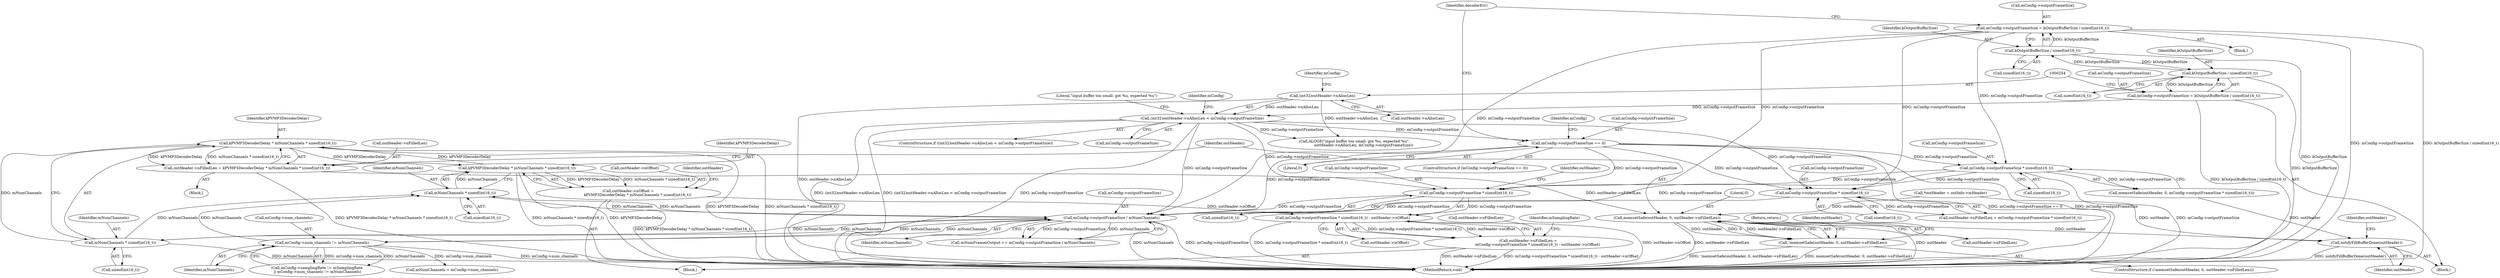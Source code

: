 digraph "0_Android_c2639afac631f5c1ffddf70ee8a6fe943d0bedf9@API" {
"1000360" [label="(Call,kPVMP3DecoderDelay * mNumChannels * sizeof(int16_t))"];
"1000455" [label="(Call,kPVMP3DecoderDelay * mNumChannels * sizeof(int16_t))"];
"1000360" [label="(Call,kPVMP3DecoderDelay * mNumChannels * sizeof(int16_t))"];
"1000362" [label="(Call,mNumChannels * sizeof(int16_t))"];
"1000544" [label="(Call,mConfig->outputFrameSize / mNumChannels)"];
"1000332" [label="(Call,mConfig->outputFrameSize = kOutputBufferSize / sizeof(int16_t))"];
"1000336" [label="(Call,kOutputBufferSize / sizeof(int16_t))"];
"1000247" [label="(Call,kOutputBufferSize / sizeof(int16_t))"];
"1000466" [label="(Call,mConfig->outputFrameSize * sizeof(int16_t))"];
"1000252" [label="(Call,(int32)outHeader->nAllocLen < mConfig->outputFrameSize)"];
"1000253" [label="(Call,(int32)outHeader->nAllocLen)"];
"1000243" [label="(Call,mConfig->outputFrameSize = kOutputBufferSize / sizeof(int16_t))"];
"1000326" [label="(Call,mConfig->outputFrameSize == 0)"];
"1000394" [label="(Call,mConfig->outputFrameSize * sizeof(int16_t))"];
"1000489" [label="(Call,mConfig->outputFrameSize * sizeof(int16_t))"];
"1000420" [label="(Call,mConfig->num_channels != mNumChannels)"];
"1000457" [label="(Call,mNumChannels * sizeof(int16_t))"];
"1000356" [label="(Call,outHeader->nFilledLen = kPVMP3DecoderDelay * mNumChannels * sizeof(int16_t))"];
"1000368" [label="(Call,memsetSafe(outHeader, 0, outHeader->nFilledLen))"];
"1000367" [label="(Call,!memsetSafe(outHeader, 0, outHeader->nFilledLen))"];
"1000559" [label="(Call,notifyFillBufferDone(outHeader))"];
"1000451" [label="(Call,outHeader->nOffset =\n                kPVMP3DecoderDelay * mNumChannels * sizeof(int16_t))"];
"1000465" [label="(Call,mConfig->outputFrameSize * sizeof(int16_t) - outHeader->nOffset)"];
"1000461" [label="(Call,outHeader->nFilledLen =\n                mConfig->outputFrameSize * sizeof(int16_t) - outHeader->nOffset)"];
"1000284" [label="(Identifier,mConfig)"];
"1000462" [label="(Call,outHeader->nFilledLen)"];
"1000368" [label="(Call,memsetSafe(outHeader, 0, outHeader->nFilledLen))"];
"1000564" [label="(MethodReturn,void)"];
"1000343" [label="(Identifier,decoderErr)"];
"1000465" [label="(Call,mConfig->outputFrameSize * sizeof(int16_t) - outHeader->nOffset)"];
"1000562" [label="(Identifier,outHeader)"];
"1000251" [label="(ControlStructure,if ((int32)outHeader->nAllocLen < mConfig->outputFrameSize))"];
"1000495" [label="(Identifier,mSamplingRate)"];
"1000545" [label="(Call,mConfig->outputFrameSize)"];
"1000414" [label="(Call,mConfig->samplingRate != mSamplingRate\n || mConfig->num_channels != mNumChannels)"];
"1000330" [label="(Literal,0)"];
"1000332" [label="(Call,mConfig->outputFrameSize = kOutputBufferSize / sizeof(int16_t))"];
"1000451" [label="(Call,outHeader->nOffset =\n                kPVMP3DecoderDelay * mNumChannels * sizeof(int16_t))"];
"1000263" [label="(Literal,\"input buffer too small: got %u, expected %u\")"];
"1000333" [label="(Call,mConfig->outputFrameSize)"];
"1000336" [label="(Call,kOutputBufferSize / sizeof(int16_t))"];
"1000369" [label="(Identifier,outHeader)"];
"1000560" [label="(Identifier,outHeader)"];
"1000398" [label="(Call,sizeof(int16_t))"];
"1000559" [label="(Call,notifyFillBufferDone(outHeader))"];
"1000364" [label="(Call,sizeof(int16_t))"];
"1000252" [label="(Call,(int32)outHeader->nAllocLen < mConfig->outputFrameSize)"];
"1000361" [label="(Identifier,kPVMP3DecoderDelay)"];
"1000247" [label="(Call,kOutputBufferSize / sizeof(int16_t))"];
"1000331" [label="(Block,)"];
"1000258" [label="(Call,mConfig->outputFrameSize)"];
"1000255" [label="(Call,outHeader->nAllocLen)"];
"1000542" [label="(Call,mNumFramesOutput += mConfig->outputFrameSize / mNumChannels)"];
"1000325" [label="(ControlStructure,if (mConfig->outputFrameSize == 0))"];
"1000327" [label="(Call,mConfig->outputFrameSize)"];
"1000391" [label="(Call,memsetSafe(outHeader, 0, mConfig->outputFrameSize * sizeof(int16_t)))"];
"1000424" [label="(Identifier,mNumChannels)"];
"1000326" [label="(Call,mConfig->outputFrameSize == 0)"];
"1000357" [label="(Call,outHeader->nFilledLen)"];
"1000466" [label="(Call,mConfig->outputFrameSize * sizeof(int16_t))"];
"1000470" [label="(Call,sizeof(int16_t))"];
"1000473" [label="(Identifier,outHeader)"];
"1000133" [label="(Block,)"];
"1000493" [label="(Call,sizeof(int16_t))"];
"1000338" [label="(Call,sizeof(int16_t))"];
"1000458" [label="(Identifier,mNumChannels)"];
"1000350" [label="(Block,)"];
"1000447" [label="(Block,)"];
"1000356" [label="(Call,outHeader->nFilledLen = kPVMP3DecoderDelay * mNumChannels * sizeof(int16_t))"];
"1000467" [label="(Call,mConfig->outputFrameSize)"];
"1000161" [label="(Call,*outHeader = outInfo->mHeader)"];
"1000362" [label="(Call,mNumChannels * sizeof(int16_t))"];
"1000248" [label="(Identifier,kOutputBufferSize)"];
"1000375" [label="(Return,return;)"];
"1000544" [label="(Call,mConfig->outputFrameSize / mNumChannels)"];
"1000360" [label="(Call,kPVMP3DecoderDelay * mNumChannels * sizeof(int16_t))"];
"1000363" [label="(Identifier,mNumChannels)"];
"1000370" [label="(Literal,0)"];
"1000456" [label="(Identifier,kPVMP3DecoderDelay)"];
"1000457" [label="(Call,mNumChannels * sizeof(int16_t))"];
"1000253" [label="(Call,(int32)outHeader->nAllocLen)"];
"1000249" [label="(Call,sizeof(int16_t))"];
"1000244" [label="(Call,mConfig->outputFrameSize)"];
"1000334" [label="(Identifier,mConfig)"];
"1000431" [label="(Call,mNumChannels = mConfig->num_channels)"];
"1000367" [label="(Call,!memsetSafe(outHeader, 0, outHeader->nFilledLen))"];
"1000371" [label="(Call,outHeader->nFilledLen)"];
"1000548" [label="(Identifier,mNumChannels)"];
"1000420" [label="(Call,mConfig->num_channels != mNumChannels)"];
"1000485" [label="(Call,outHeader->nFilledLen = mConfig->outputFrameSize * sizeof(int16_t))"];
"1000452" [label="(Call,outHeader->nOffset)"];
"1000472" [label="(Call,outHeader->nOffset)"];
"1000262" [label="(Call,ALOGE(\"input buffer too small: got %u, expected %u\",\n                outHeader->nAllocLen, mConfig->outputFrameSize))"];
"1000378" [label="(Identifier,outHeader)"];
"1000366" [label="(ControlStructure,if (!memsetSafe(outHeader, 0, outHeader->nFilledLen)))"];
"1000421" [label="(Call,mConfig->num_channels)"];
"1000459" [label="(Call,sizeof(int16_t))"];
"1000243" [label="(Call,mConfig->outputFrameSize = kOutputBufferSize / sizeof(int16_t))"];
"1000463" [label="(Identifier,outHeader)"];
"1000490" [label="(Call,mConfig->outputFrameSize)"];
"1000337" [label="(Identifier,kOutputBufferSize)"];
"1000455" [label="(Call,kPVMP3DecoderDelay * mNumChannels * sizeof(int16_t))"];
"1000461" [label="(Call,outHeader->nFilledLen =\n                mConfig->outputFrameSize * sizeof(int16_t) - outHeader->nOffset)"];
"1000259" [label="(Identifier,mConfig)"];
"1000395" [label="(Call,mConfig->outputFrameSize)"];
"1000489" [label="(Call,mConfig->outputFrameSize * sizeof(int16_t))"];
"1000394" [label="(Call,mConfig->outputFrameSize * sizeof(int16_t))"];
"1000360" -> "1000356"  [label="AST: "];
"1000360" -> "1000362"  [label="CFG: "];
"1000361" -> "1000360"  [label="AST: "];
"1000362" -> "1000360"  [label="AST: "];
"1000356" -> "1000360"  [label="CFG: "];
"1000360" -> "1000564"  [label="DDG: kPVMP3DecoderDelay"];
"1000360" -> "1000564"  [label="DDG: mNumChannels * sizeof(int16_t)"];
"1000360" -> "1000356"  [label="DDG: kPVMP3DecoderDelay"];
"1000360" -> "1000356"  [label="DDG: mNumChannels * sizeof(int16_t)"];
"1000455" -> "1000360"  [label="DDG: kPVMP3DecoderDelay"];
"1000362" -> "1000360"  [label="DDG: mNumChannels"];
"1000360" -> "1000455"  [label="DDG: kPVMP3DecoderDelay"];
"1000455" -> "1000451"  [label="AST: "];
"1000455" -> "1000457"  [label="CFG: "];
"1000456" -> "1000455"  [label="AST: "];
"1000457" -> "1000455"  [label="AST: "];
"1000451" -> "1000455"  [label="CFG: "];
"1000455" -> "1000564"  [label="DDG: mNumChannels * sizeof(int16_t)"];
"1000455" -> "1000564"  [label="DDG: kPVMP3DecoderDelay"];
"1000455" -> "1000451"  [label="DDG: kPVMP3DecoderDelay"];
"1000455" -> "1000451"  [label="DDG: mNumChannels * sizeof(int16_t)"];
"1000457" -> "1000455"  [label="DDG: mNumChannels"];
"1000362" -> "1000364"  [label="CFG: "];
"1000363" -> "1000362"  [label="AST: "];
"1000364" -> "1000362"  [label="AST: "];
"1000362" -> "1000564"  [label="DDG: mNumChannels"];
"1000544" -> "1000362"  [label="DDG: mNumChannels"];
"1000362" -> "1000457"  [label="DDG: mNumChannels"];
"1000362" -> "1000544"  [label="DDG: mNumChannels"];
"1000544" -> "1000542"  [label="AST: "];
"1000544" -> "1000548"  [label="CFG: "];
"1000545" -> "1000544"  [label="AST: "];
"1000548" -> "1000544"  [label="AST: "];
"1000542" -> "1000544"  [label="CFG: "];
"1000544" -> "1000564"  [label="DDG: mNumChannels"];
"1000544" -> "1000564"  [label="DDG: mConfig->outputFrameSize"];
"1000544" -> "1000420"  [label="DDG: mNumChannels"];
"1000544" -> "1000457"  [label="DDG: mNumChannels"];
"1000544" -> "1000542"  [label="DDG: mConfig->outputFrameSize"];
"1000544" -> "1000542"  [label="DDG: mNumChannels"];
"1000332" -> "1000544"  [label="DDG: mConfig->outputFrameSize"];
"1000466" -> "1000544"  [label="DDG: mConfig->outputFrameSize"];
"1000252" -> "1000544"  [label="DDG: mConfig->outputFrameSize"];
"1000489" -> "1000544"  [label="DDG: mConfig->outputFrameSize"];
"1000326" -> "1000544"  [label="DDG: mConfig->outputFrameSize"];
"1000394" -> "1000544"  [label="DDG: mConfig->outputFrameSize"];
"1000420" -> "1000544"  [label="DDG: mNumChannels"];
"1000457" -> "1000544"  [label="DDG: mNumChannels"];
"1000332" -> "1000331"  [label="AST: "];
"1000332" -> "1000336"  [label="CFG: "];
"1000333" -> "1000332"  [label="AST: "];
"1000336" -> "1000332"  [label="AST: "];
"1000343" -> "1000332"  [label="CFG: "];
"1000332" -> "1000564"  [label="DDG: mConfig->outputFrameSize"];
"1000332" -> "1000564"  [label="DDG: kOutputBufferSize / sizeof(int16_t)"];
"1000336" -> "1000332"  [label="DDG: kOutputBufferSize"];
"1000332" -> "1000394"  [label="DDG: mConfig->outputFrameSize"];
"1000332" -> "1000466"  [label="DDG: mConfig->outputFrameSize"];
"1000332" -> "1000489"  [label="DDG: mConfig->outputFrameSize"];
"1000336" -> "1000338"  [label="CFG: "];
"1000337" -> "1000336"  [label="AST: "];
"1000338" -> "1000336"  [label="AST: "];
"1000336" -> "1000564"  [label="DDG: kOutputBufferSize"];
"1000336" -> "1000247"  [label="DDG: kOutputBufferSize"];
"1000247" -> "1000336"  [label="DDG: kOutputBufferSize"];
"1000247" -> "1000243"  [label="AST: "];
"1000247" -> "1000249"  [label="CFG: "];
"1000248" -> "1000247"  [label="AST: "];
"1000249" -> "1000247"  [label="AST: "];
"1000243" -> "1000247"  [label="CFG: "];
"1000247" -> "1000564"  [label="DDG: kOutputBufferSize"];
"1000247" -> "1000243"  [label="DDG: kOutputBufferSize"];
"1000466" -> "1000465"  [label="AST: "];
"1000466" -> "1000470"  [label="CFG: "];
"1000467" -> "1000466"  [label="AST: "];
"1000470" -> "1000466"  [label="AST: "];
"1000473" -> "1000466"  [label="CFG: "];
"1000466" -> "1000465"  [label="DDG: mConfig->outputFrameSize"];
"1000252" -> "1000466"  [label="DDG: mConfig->outputFrameSize"];
"1000326" -> "1000466"  [label="DDG: mConfig->outputFrameSize"];
"1000394" -> "1000466"  [label="DDG: mConfig->outputFrameSize"];
"1000252" -> "1000251"  [label="AST: "];
"1000252" -> "1000258"  [label="CFG: "];
"1000253" -> "1000252"  [label="AST: "];
"1000258" -> "1000252"  [label="AST: "];
"1000263" -> "1000252"  [label="CFG: "];
"1000284" -> "1000252"  [label="CFG: "];
"1000252" -> "1000564"  [label="DDG: (int32)outHeader->nAllocLen"];
"1000252" -> "1000564"  [label="DDG: (int32)outHeader->nAllocLen < mConfig->outputFrameSize"];
"1000252" -> "1000564"  [label="DDG: mConfig->outputFrameSize"];
"1000253" -> "1000252"  [label="DDG: outHeader->nAllocLen"];
"1000243" -> "1000252"  [label="DDG: mConfig->outputFrameSize"];
"1000252" -> "1000262"  [label="DDG: mConfig->outputFrameSize"];
"1000252" -> "1000326"  [label="DDG: mConfig->outputFrameSize"];
"1000252" -> "1000489"  [label="DDG: mConfig->outputFrameSize"];
"1000253" -> "1000255"  [label="CFG: "];
"1000254" -> "1000253"  [label="AST: "];
"1000255" -> "1000253"  [label="AST: "];
"1000259" -> "1000253"  [label="CFG: "];
"1000253" -> "1000564"  [label="DDG: outHeader->nAllocLen"];
"1000253" -> "1000262"  [label="DDG: outHeader->nAllocLen"];
"1000243" -> "1000133"  [label="AST: "];
"1000244" -> "1000243"  [label="AST: "];
"1000254" -> "1000243"  [label="CFG: "];
"1000243" -> "1000564"  [label="DDG: kOutputBufferSize / sizeof(int16_t)"];
"1000326" -> "1000325"  [label="AST: "];
"1000326" -> "1000330"  [label="CFG: "];
"1000327" -> "1000326"  [label="AST: "];
"1000330" -> "1000326"  [label="AST: "];
"1000334" -> "1000326"  [label="CFG: "];
"1000343" -> "1000326"  [label="CFG: "];
"1000326" -> "1000564"  [label="DDG: mConfig->outputFrameSize == 0"];
"1000326" -> "1000564"  [label="DDG: mConfig->outputFrameSize"];
"1000326" -> "1000394"  [label="DDG: mConfig->outputFrameSize"];
"1000326" -> "1000489"  [label="DDG: mConfig->outputFrameSize"];
"1000394" -> "1000391"  [label="AST: "];
"1000394" -> "1000398"  [label="CFG: "];
"1000395" -> "1000394"  [label="AST: "];
"1000398" -> "1000394"  [label="AST: "];
"1000391" -> "1000394"  [label="CFG: "];
"1000394" -> "1000564"  [label="DDG: mConfig->outputFrameSize"];
"1000394" -> "1000391"  [label="DDG: mConfig->outputFrameSize"];
"1000394" -> "1000489"  [label="DDG: mConfig->outputFrameSize"];
"1000489" -> "1000485"  [label="AST: "];
"1000489" -> "1000493"  [label="CFG: "];
"1000490" -> "1000489"  [label="AST: "];
"1000493" -> "1000489"  [label="AST: "];
"1000485" -> "1000489"  [label="CFG: "];
"1000489" -> "1000485"  [label="DDG: mConfig->outputFrameSize"];
"1000420" -> "1000414"  [label="AST: "];
"1000420" -> "1000424"  [label="CFG: "];
"1000421" -> "1000420"  [label="AST: "];
"1000424" -> "1000420"  [label="AST: "];
"1000414" -> "1000420"  [label="CFG: "];
"1000420" -> "1000564"  [label="DDG: mConfig->num_channels"];
"1000420" -> "1000414"  [label="DDG: mConfig->num_channels"];
"1000420" -> "1000414"  [label="DDG: mNumChannels"];
"1000420" -> "1000431"  [label="DDG: mConfig->num_channels"];
"1000420" -> "1000457"  [label="DDG: mNumChannels"];
"1000457" -> "1000459"  [label="CFG: "];
"1000458" -> "1000457"  [label="AST: "];
"1000459" -> "1000457"  [label="AST: "];
"1000356" -> "1000350"  [label="AST: "];
"1000357" -> "1000356"  [label="AST: "];
"1000369" -> "1000356"  [label="CFG: "];
"1000356" -> "1000564"  [label="DDG: kPVMP3DecoderDelay * mNumChannels * sizeof(int16_t)"];
"1000356" -> "1000368"  [label="DDG: outHeader->nFilledLen"];
"1000368" -> "1000367"  [label="AST: "];
"1000368" -> "1000371"  [label="CFG: "];
"1000369" -> "1000368"  [label="AST: "];
"1000370" -> "1000368"  [label="AST: "];
"1000371" -> "1000368"  [label="AST: "];
"1000367" -> "1000368"  [label="CFG: "];
"1000368" -> "1000564"  [label="DDG: outHeader"];
"1000368" -> "1000564"  [label="DDG: outHeader->nFilledLen"];
"1000368" -> "1000367"  [label="DDG: outHeader"];
"1000368" -> "1000367"  [label="DDG: 0"];
"1000368" -> "1000367"  [label="DDG: outHeader->nFilledLen"];
"1000161" -> "1000368"  [label="DDG: outHeader"];
"1000368" -> "1000559"  [label="DDG: outHeader"];
"1000367" -> "1000366"  [label="AST: "];
"1000375" -> "1000367"  [label="CFG: "];
"1000378" -> "1000367"  [label="CFG: "];
"1000367" -> "1000564"  [label="DDG: memsetSafe(outHeader, 0, outHeader->nFilledLen)"];
"1000367" -> "1000564"  [label="DDG: !memsetSafe(outHeader, 0, outHeader->nFilledLen)"];
"1000559" -> "1000133"  [label="AST: "];
"1000559" -> "1000560"  [label="CFG: "];
"1000560" -> "1000559"  [label="AST: "];
"1000562" -> "1000559"  [label="CFG: "];
"1000559" -> "1000564"  [label="DDG: notifyFillBufferDone(outHeader)"];
"1000391" -> "1000559"  [label="DDG: outHeader"];
"1000161" -> "1000559"  [label="DDG: outHeader"];
"1000451" -> "1000447"  [label="AST: "];
"1000452" -> "1000451"  [label="AST: "];
"1000463" -> "1000451"  [label="CFG: "];
"1000451" -> "1000564"  [label="DDG: kPVMP3DecoderDelay * mNumChannels * sizeof(int16_t)"];
"1000451" -> "1000465"  [label="DDG: outHeader->nOffset"];
"1000465" -> "1000461"  [label="AST: "];
"1000465" -> "1000472"  [label="CFG: "];
"1000472" -> "1000465"  [label="AST: "];
"1000461" -> "1000465"  [label="CFG: "];
"1000465" -> "1000564"  [label="DDG: outHeader->nOffset"];
"1000465" -> "1000564"  [label="DDG: mConfig->outputFrameSize * sizeof(int16_t)"];
"1000465" -> "1000461"  [label="DDG: mConfig->outputFrameSize * sizeof(int16_t)"];
"1000465" -> "1000461"  [label="DDG: outHeader->nOffset"];
"1000461" -> "1000447"  [label="AST: "];
"1000462" -> "1000461"  [label="AST: "];
"1000495" -> "1000461"  [label="CFG: "];
"1000461" -> "1000564"  [label="DDG: mConfig->outputFrameSize * sizeof(int16_t) - outHeader->nOffset"];
"1000461" -> "1000564"  [label="DDG: outHeader->nFilledLen"];
}
